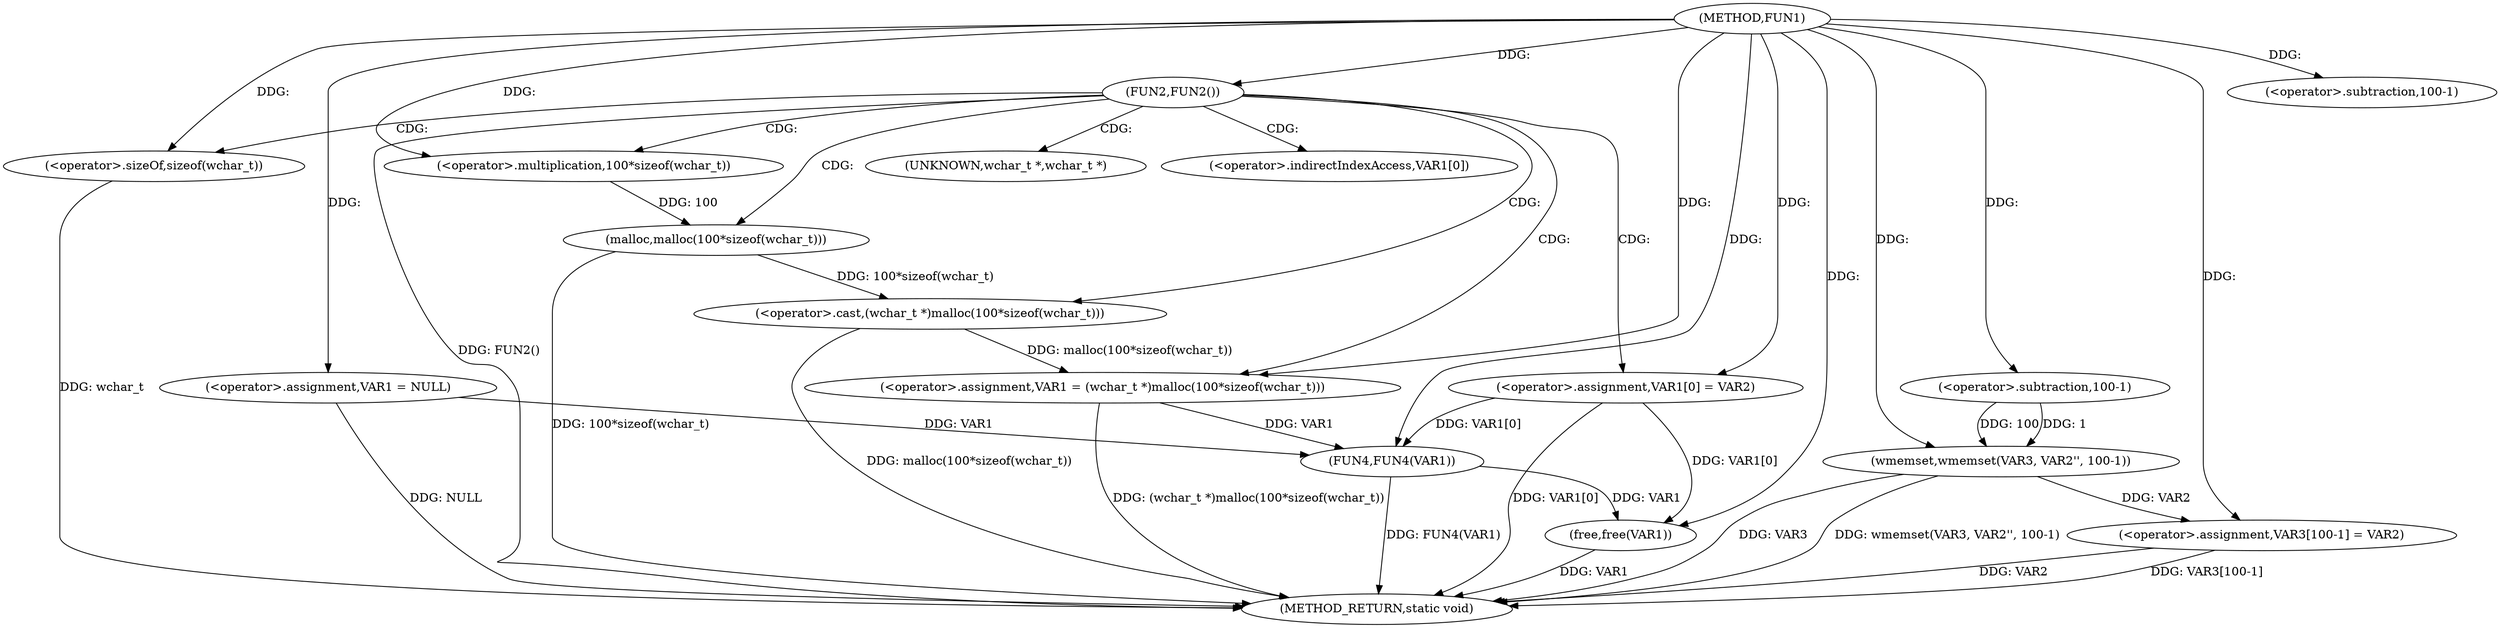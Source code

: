 digraph FUN1 {  
"1000100" [label = "(METHOD,FUN1)" ]
"1000142" [label = "(METHOD_RETURN,static void)" ]
"1000103" [label = "(<operator>.assignment,VAR1 = NULL)" ]
"1000107" [label = "(FUN2,FUN2())" ]
"1000109" [label = "(<operator>.assignment,VAR1 = (wchar_t *)malloc(100*sizeof(wchar_t)))" ]
"1000111" [label = "(<operator>.cast,(wchar_t *)malloc(100*sizeof(wchar_t)))" ]
"1000113" [label = "(malloc,malloc(100*sizeof(wchar_t)))" ]
"1000114" [label = "(<operator>.multiplication,100*sizeof(wchar_t))" ]
"1000116" [label = "(<operator>.sizeOf,sizeof(wchar_t))" ]
"1000118" [label = "(<operator>.assignment,VAR1[0] = VAR2)" ]
"1000125" [label = "(wmemset,wmemset(VAR3, VAR2'', 100-1))" ]
"1000128" [label = "(<operator>.subtraction,100-1)" ]
"1000131" [label = "(<operator>.assignment,VAR3[100-1] = VAR2)" ]
"1000134" [label = "(<operator>.subtraction,100-1)" ]
"1000138" [label = "(FUN4,FUN4(VAR1))" ]
"1000140" [label = "(free,free(VAR1))" ]
"1000112" [label = "(UNKNOWN,wchar_t *,wchar_t *)" ]
"1000119" [label = "(<operator>.indirectIndexAccess,VAR1[0])" ]
  "1000116" -> "1000142"  [ label = "DDG: wchar_t"] 
  "1000125" -> "1000142"  [ label = "DDG: VAR3"] 
  "1000125" -> "1000142"  [ label = "DDG: wmemset(VAR3, VAR2'', 100-1)"] 
  "1000107" -> "1000142"  [ label = "DDG: FUN2()"] 
  "1000103" -> "1000142"  [ label = "DDG: NULL"] 
  "1000113" -> "1000142"  [ label = "DDG: 100*sizeof(wchar_t)"] 
  "1000111" -> "1000142"  [ label = "DDG: malloc(100*sizeof(wchar_t))"] 
  "1000138" -> "1000142"  [ label = "DDG: FUN4(VAR1)"] 
  "1000118" -> "1000142"  [ label = "DDG: VAR1[0]"] 
  "1000131" -> "1000142"  [ label = "DDG: VAR3[100-1]"] 
  "1000140" -> "1000142"  [ label = "DDG: VAR1"] 
  "1000109" -> "1000142"  [ label = "DDG: (wchar_t *)malloc(100*sizeof(wchar_t))"] 
  "1000131" -> "1000142"  [ label = "DDG: VAR2"] 
  "1000100" -> "1000103"  [ label = "DDG: "] 
  "1000100" -> "1000107"  [ label = "DDG: "] 
  "1000111" -> "1000109"  [ label = "DDG: malloc(100*sizeof(wchar_t))"] 
  "1000100" -> "1000109"  [ label = "DDG: "] 
  "1000113" -> "1000111"  [ label = "DDG: 100*sizeof(wchar_t)"] 
  "1000114" -> "1000113"  [ label = "DDG: 100"] 
  "1000100" -> "1000114"  [ label = "DDG: "] 
  "1000100" -> "1000116"  [ label = "DDG: "] 
  "1000100" -> "1000118"  [ label = "DDG: "] 
  "1000100" -> "1000125"  [ label = "DDG: "] 
  "1000128" -> "1000125"  [ label = "DDG: 100"] 
  "1000128" -> "1000125"  [ label = "DDG: 1"] 
  "1000100" -> "1000128"  [ label = "DDG: "] 
  "1000125" -> "1000131"  [ label = "DDG: VAR2"] 
  "1000100" -> "1000131"  [ label = "DDG: "] 
  "1000100" -> "1000134"  [ label = "DDG: "] 
  "1000103" -> "1000138"  [ label = "DDG: VAR1"] 
  "1000109" -> "1000138"  [ label = "DDG: VAR1"] 
  "1000118" -> "1000138"  [ label = "DDG: VAR1[0]"] 
  "1000100" -> "1000138"  [ label = "DDG: "] 
  "1000138" -> "1000140"  [ label = "DDG: VAR1"] 
  "1000118" -> "1000140"  [ label = "DDG: VAR1[0]"] 
  "1000100" -> "1000140"  [ label = "DDG: "] 
  "1000107" -> "1000109"  [ label = "CDG: "] 
  "1000107" -> "1000112"  [ label = "CDG: "] 
  "1000107" -> "1000116"  [ label = "CDG: "] 
  "1000107" -> "1000119"  [ label = "CDG: "] 
  "1000107" -> "1000114"  [ label = "CDG: "] 
  "1000107" -> "1000113"  [ label = "CDG: "] 
  "1000107" -> "1000118"  [ label = "CDG: "] 
  "1000107" -> "1000111"  [ label = "CDG: "] 
}
